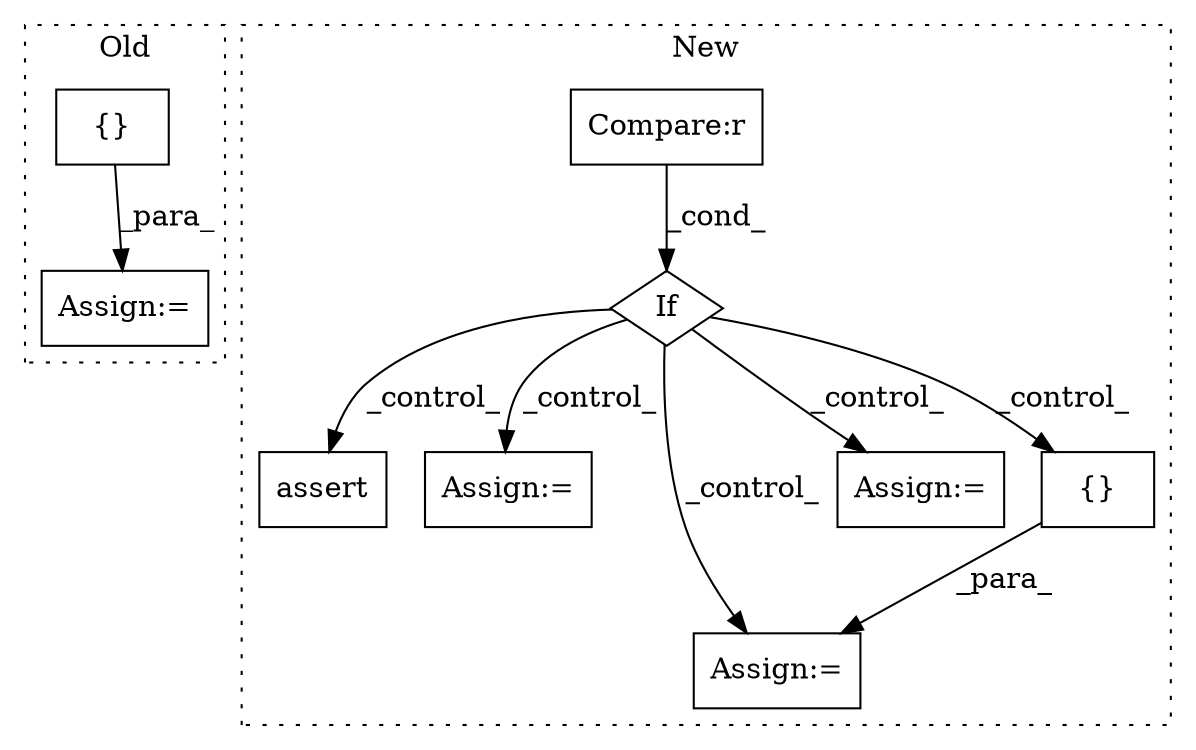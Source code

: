 digraph G {
subgraph cluster0 {
1 [label="{}" a="95" s="3029,3117" l="10,6" shape="box"];
3 [label="Assign:=" a="68" s="3026" l="3" shape="box"];
label = "Old";
style="dotted";
}
subgraph cluster1 {
2 [label="assert" a="65" s="6042" l="7" shape="box"];
4 [label="If" a="96" s="3602" l="3" shape="diamond"];
5 [label="Compare:r" a="40" s="3605" l="33" shape="box"];
6 [label="Assign:=" a="68" s="5623" l="3" shape="box"];
7 [label="Assign:=" a="68" s="5996" l="3" shape="box"];
8 [label="Assign:=" a="68" s="5555" l="3" shape="box"];
9 [label="{}" a="59" s="5999,6032" l="1,0" shape="box"];
label = "New";
style="dotted";
}
1 -> 3 [label="_para_"];
4 -> 8 [label="_control_"];
4 -> 9 [label="_control_"];
4 -> 2 [label="_control_"];
4 -> 6 [label="_control_"];
4 -> 7 [label="_control_"];
5 -> 4 [label="_cond_"];
9 -> 7 [label="_para_"];
}